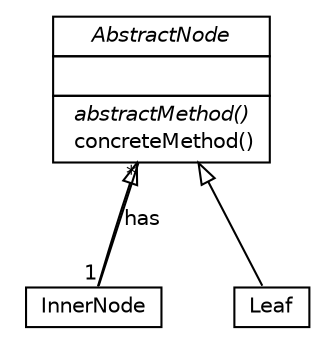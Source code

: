 #!/usr/local/bin/dot
#
# Class diagram 
# Generated by UmlGraph version 4.1 (http://www.spinellis.gr/sw/umlgraph)
#

digraph G {
	edge [fontname="Helvetica",fontsize=10,labelfontname="Helvetica",labelfontsize=10];
	node [fontname="Helvetica",fontsize=10,shape=plaintext];
	// test.AbstractNode
	c1 [label=<<table border="0" cellborder="1" cellspacing="0" cellpadding="2" port="p"><tr><td><table border="0" cellspacing="0" cellpadding="1"><tr><td><font face="Helvetica-Oblique"> AbstractNode </font></td></tr></table></td></tr><tr><td><table border="0" cellspacing="0" cellpadding="1"><tr><td align="left">  </td></tr></table></td></tr><tr><td><table border="0" cellspacing="0" cellpadding="1"><tr><td align="left"><font face="Helvetica-Oblique">  abstractMethod() </font></td></tr><tr><td align="left">  concreteMethod() </td></tr></table></td></tr></table>>, fontname="Helvetica", fontcolor="black", fontsize=10.0];
	// test.InnerNode
	c2 [label=<<table border="0" cellborder="1" cellspacing="0" cellpadding="2" port="p"><tr><td><table border="0" cellspacing="0" cellpadding="1"><tr><td> InnerNode </td></tr></table></td></tr></table>>, fontname="Helvetica", fontcolor="black", fontsize=10.0];
	// test.Leaf
	c3 [label=<<table border="0" cellborder="1" cellspacing="0" cellpadding="2" port="p"><tr><td><table border="0" cellspacing="0" cellpadding="1"><tr><td> Leaf </td></tr></table></td></tr></table>>, fontname="Helvetica", fontcolor="black", fontsize=10.0];
	//test.InnerNode extends test.AbstractNode
	c1:p -> c2:p [dir=back,arrowtail=empty];
	// test.InnerNode composed test.AbstractNode
	c2:p -> c1:p [taillabel="1", label="has", headlabel="*", fontname="Helvetica", fontcolor="black", fontsize=10.0, color="black", arrowhead=none, arrowtail=diamond];
	//test.Leaf extends test.AbstractNode
	c1:p -> c3:p [dir=back,arrowtail=empty];
}

